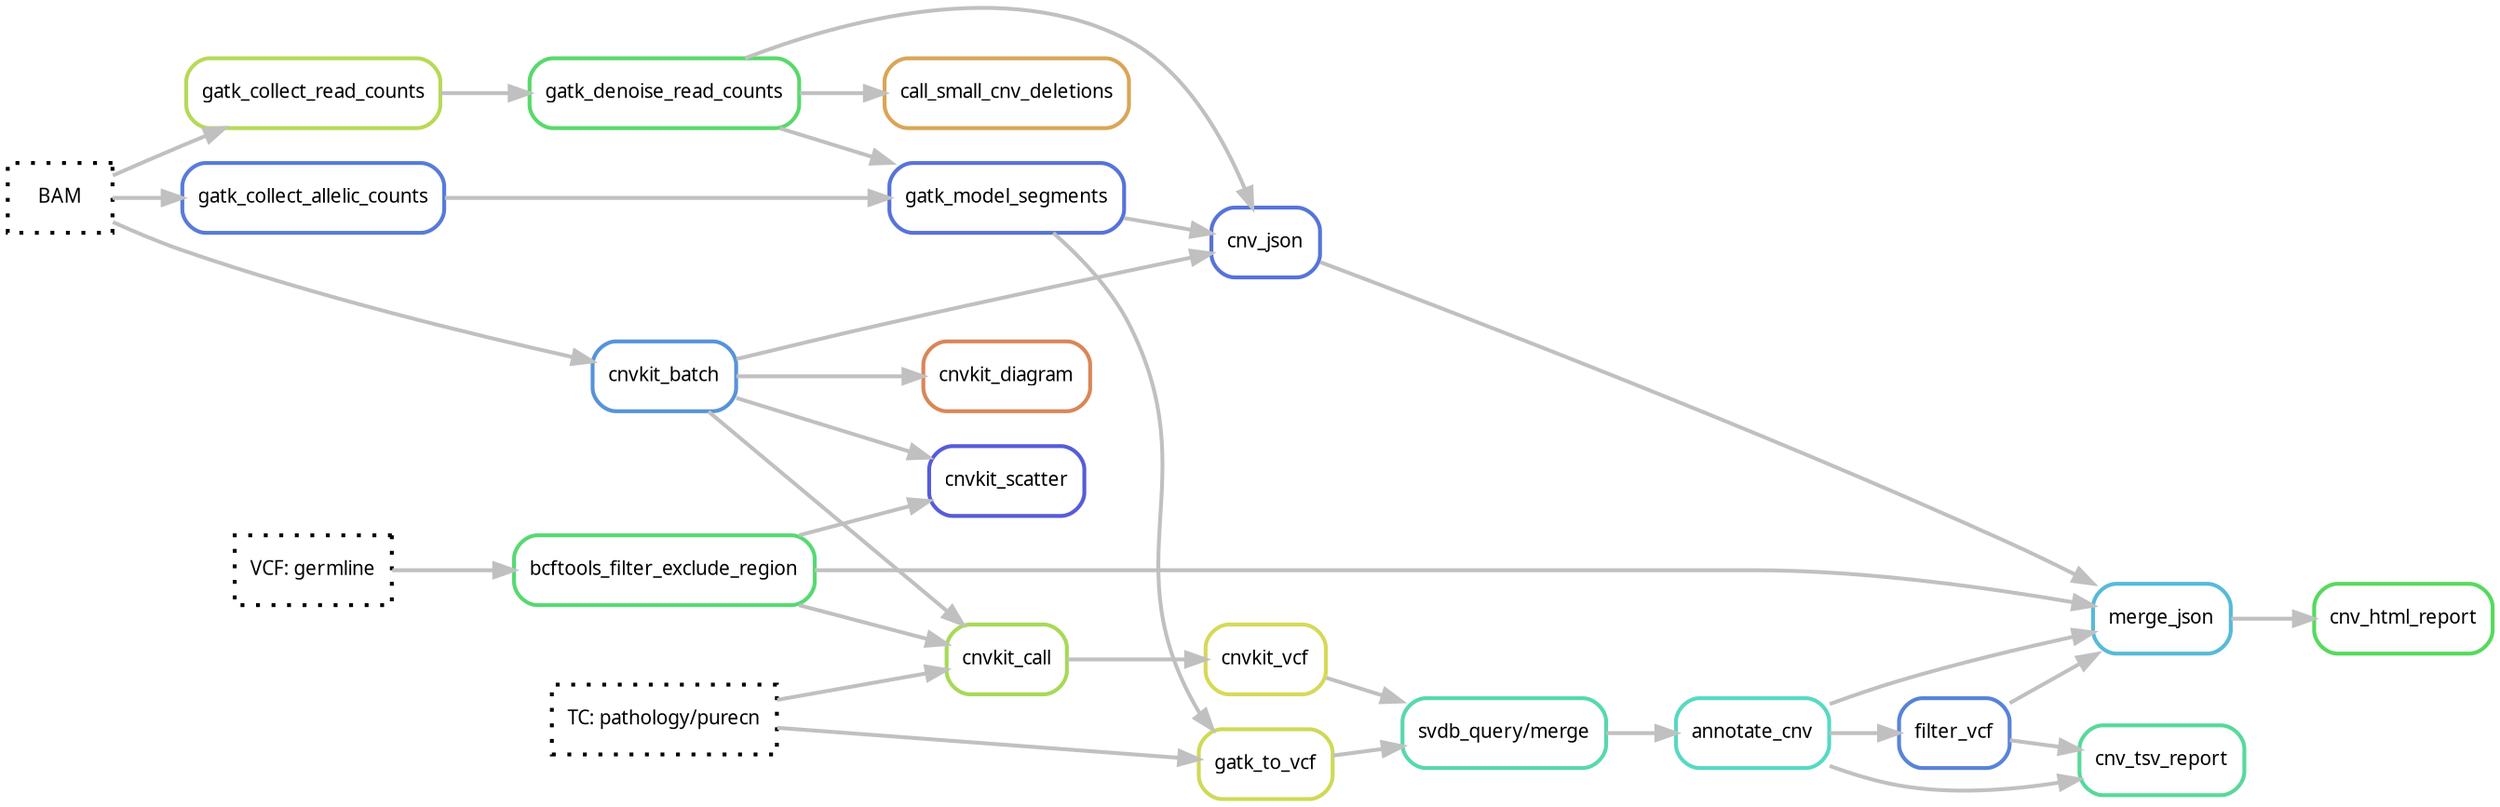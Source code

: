 digraph snakemake_dag {
	rankdir=LR;
    graph[bgcolor=white, margin=0];
    node[shape=box, style=rounded, fontname=sans,                 fontsize=10, penwidth=2];
    edge[penwidth=2, color=grey];
	200[label = "BAM", color = "0.0 0.0 0.0", style="dotted"];
	202[label = "TC: pathology/purecn", color = "0.0 0.0 0.0", style="dotted"];
	203[label = "VCF: germline", color = "0.0 0.0 0.0", style="dotted"];
	19[label = "filter_vcf", color = "0.61 0.6 0.85", style="rounded"];
	40[label = "call_small_cnv_deletions", color = "0.10 0.6 0.85", style="rounded"];
	41[label = "gatk_denoise_read_counts", color = "0.36 0.6 0.85", style="rounded"];
	42[label = "gatk_collect_read_counts", color = "0.21 0.6 0.85", style="rounded"];
	44[label = "cnv_tsv_report", color = "0.42 0.6 0.85", style="rounded"];
	45[label = "annotate_cnv", color = "0.47 0.6 0.85", style="rounded"];
	46[label = "svdb_query/merge", color = "0.44 0.6 0.85", style="rounded"];
	48[label = "cnvkit_vcf", color = "0.17 0.6 0.85", style="rounded"];
	49[label = "cnvkit_call", color = "0.23 0.6 0.85", style="rounded"];
	50[label = "cnvkit_batch", color = "0.59 0.6 0.85", style="rounded"];
	51[label = "bcftools_filter_exclude_region", color = "0.37 0.6 0.85", style="rounded"];
	56[label = "gatk_to_vcf", color = "0.18 0.6 0.85", style="rounded"];
	57[label = "gatk_model_segments", color = "0.63 0.6 0.85", style="rounded"];
	58[label = "gatk_collect_allelic_counts", color = "0.62 0.6 0.85", style="rounded"];
	81[label = "cnvkit_diagram", color = "0.06 0.6 0.85", style="rounded"];
	89[label = "cnv_html_report", color = "0.34 0.6 0.85", style="rounded"];
	90[label = "merge_json", color = "0.54 0.6 0.85", style="rounded"];
	91[label = "cnv_json", color = "0.63 0.6 0.85", style="rounded"];
	95[label = "cnvkit_scatter", color = "0.66 0.6 0.85", style="rounded"];
	200 -> 42
	41 -> 40
	42 -> 41
	45 -> 44
	46 -> 45
	48 -> 46
	202 -> 56
	56 -> 46
	202 -> 49
	49 -> 48
	200 -> 50
	50 -> 49
	203 -> 51
	51 -> 49
	57 -> 56
	200 -> 58
	58 -> 57
	41 -> 57
	50 -> 81
	90 -> 89
	19 -> 44
	45 -> 19
	19 -> 90
	91 -> 90
	51 -> 90
	45 -> 90
	57 -> 91
	50 -> 91
	41 -> 91
	50 -> 95
	51 -> 95
}            
